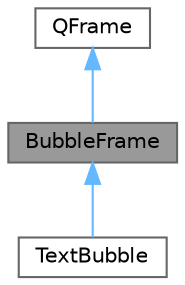 digraph "BubbleFrame"
{
 // LATEX_PDF_SIZE
  bgcolor="transparent";
  edge [fontname=Helvetica,fontsize=10,labelfontname=Helvetica,labelfontsize=10];
  node [fontname=Helvetica,fontsize=10,shape=box,height=0.2,width=0.4];
  Node1 [id="Node000001",label="BubbleFrame",height=0.2,width=0.4,color="gray40", fillcolor="grey60", style="filled", fontcolor="black",tooltip="聊天气泡框架类，支持自己、他人和时间角色"];
  Node2 -> Node1 [id="edge1_Node000001_Node000002",dir="back",color="steelblue1",style="solid",tooltip=" "];
  Node2 [id="Node000002",label="QFrame",height=0.2,width=0.4,color="gray40", fillcolor="white", style="filled",tooltip=" "];
  Node1 -> Node3 [id="edge2_Node000001_Node000003",dir="back",color="steelblue1",style="solid",tooltip=" "];
  Node3 [id="Node000003",label="TextBubble",height=0.2,width=0.4,color="gray40", fillcolor="white", style="filled",URL="$class_text_bubble.html",tooltip="文本气泡类，支持流式显示和动态尺寸调整"];
}
